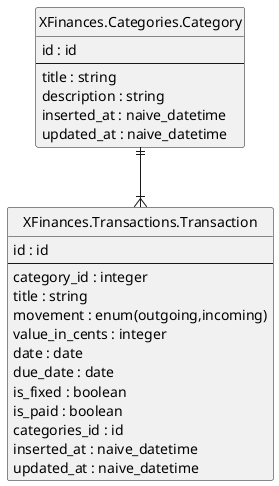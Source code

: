 @startuml

set namespaceSeparator none
hide circle
hide methods

skinparam linetype ortho
skinparam defaultFontName Roboto Mono
skinparam shadowing false


entity XFinances.Categories.Category {
  id : id
  --
  title : string
  description : string
  inserted_at : naive_datetime
  updated_at : naive_datetime
}

entity XFinances.Transactions.Transaction {
  id : id
  --
  category_id : integer
  title : string
  movement : enum(outgoing,incoming)
  value_in_cents : integer
  date : date
  due_date : date
  is_fixed : boolean
  is_paid : boolean
  categories_id : id
  inserted_at : naive_datetime
  updated_at : naive_datetime
}

XFinances.Categories.Category ||--|{ XFinances.Transactions.Transaction
@enduml
